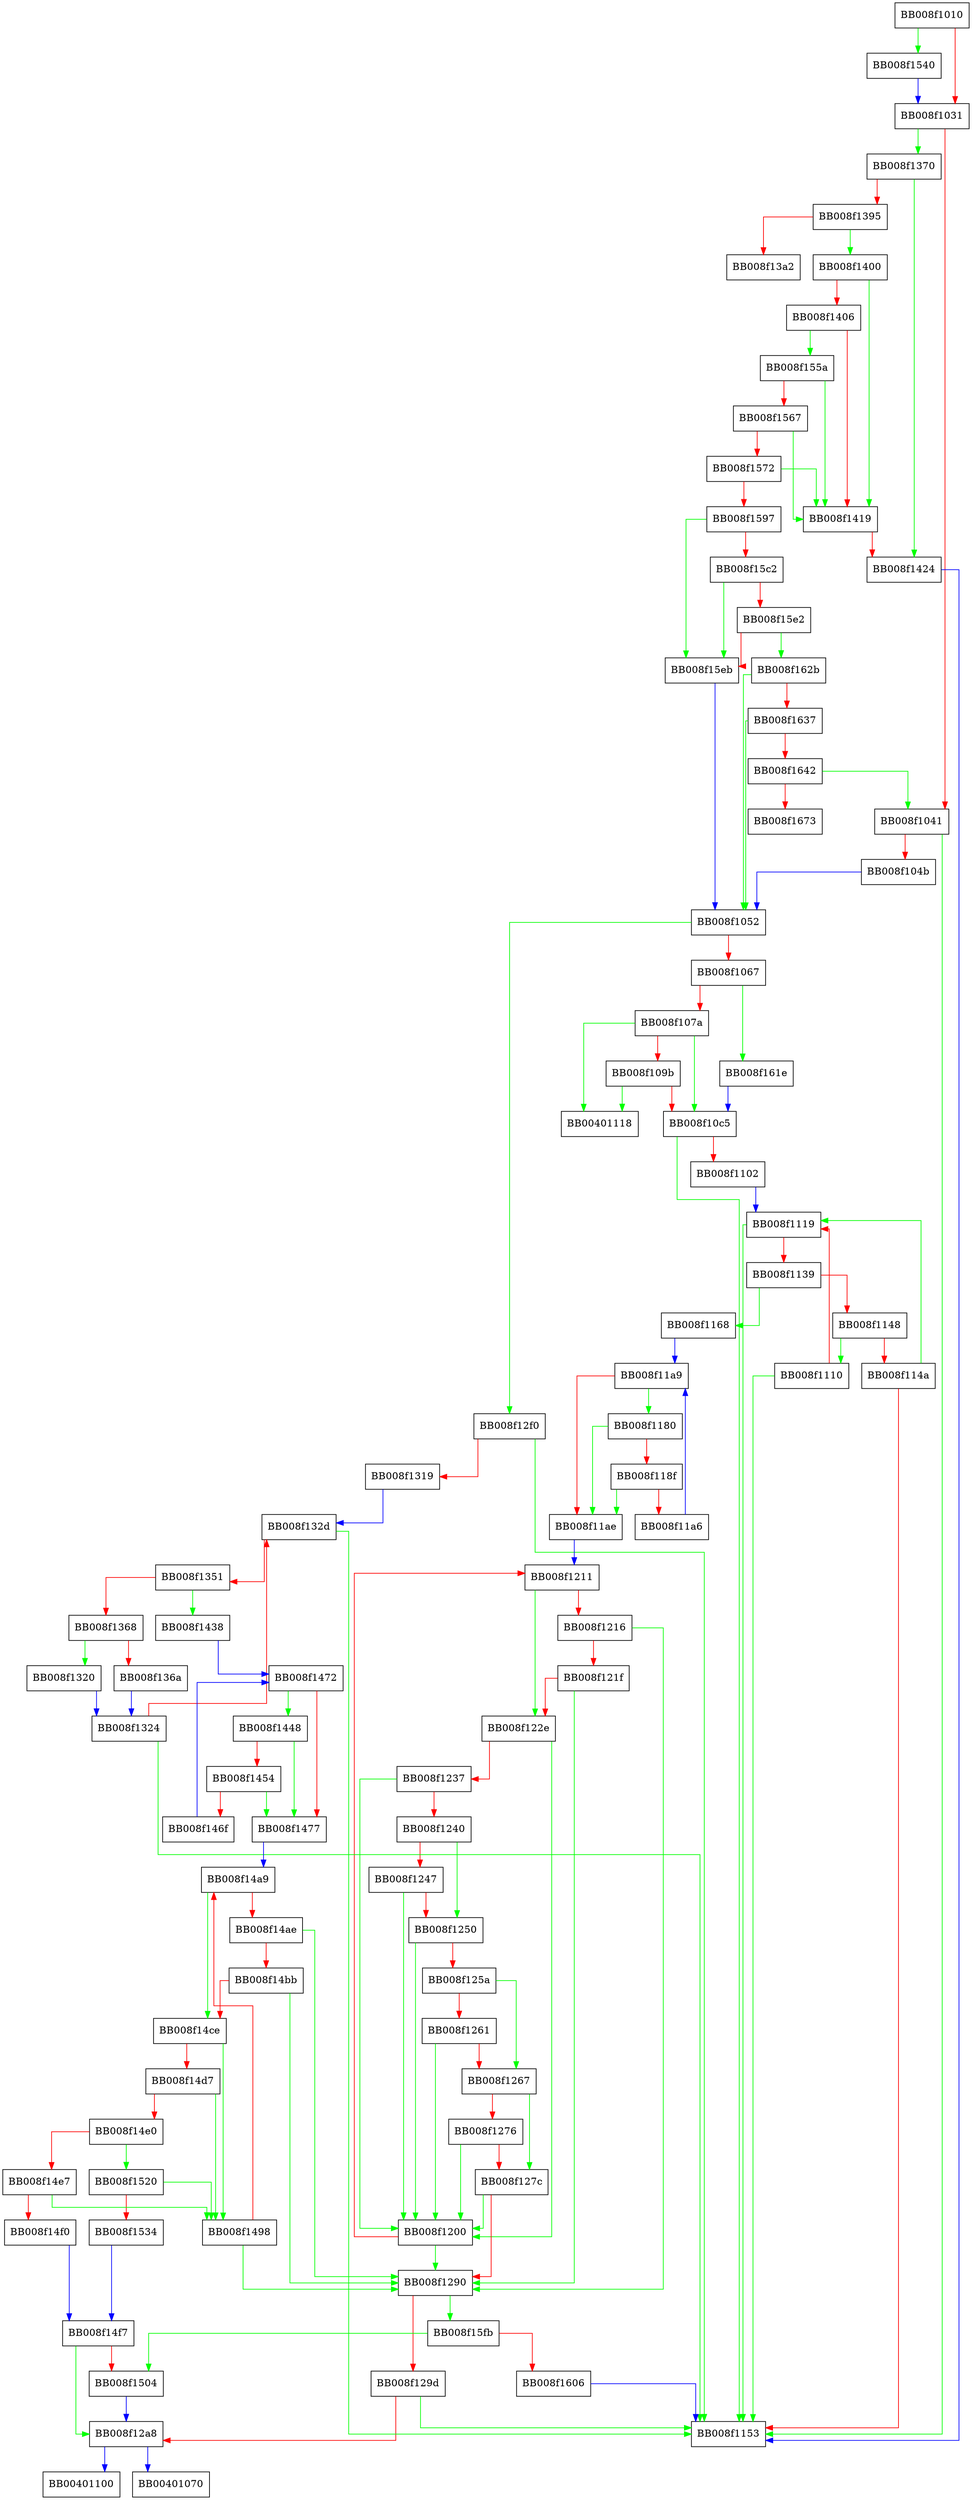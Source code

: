 digraph _dl_load_cache_lookup {
  node [shape="box"];
  graph [splines=ortho];
  BB008f1010 -> BB008f1540 [color="green"];
  BB008f1010 -> BB008f1031 [color="red"];
  BB008f1031 -> BB008f1370 [color="green"];
  BB008f1031 -> BB008f1041 [color="red"];
  BB008f1041 -> BB008f1153 [color="green"];
  BB008f1041 -> BB008f104b [color="red"];
  BB008f104b -> BB008f1052 [color="blue"];
  BB008f1052 -> BB008f12f0 [color="green"];
  BB008f1052 -> BB008f1067 [color="red"];
  BB008f1067 -> BB008f161e [color="green"];
  BB008f1067 -> BB008f107a [color="red"];
  BB008f107a -> BB00401118 [color="green"];
  BB008f107a -> BB008f10c5 [color="green"];
  BB008f107a -> BB008f109b [color="red"];
  BB008f109b -> BB00401118 [color="green"];
  BB008f109b -> BB008f10c5 [color="red"];
  BB008f10c5 -> BB008f1153 [color="green"];
  BB008f10c5 -> BB008f1102 [color="red"];
  BB008f1102 -> BB008f1119 [color="blue"];
  BB008f1110 -> BB008f1153 [color="green"];
  BB008f1110 -> BB008f1119 [color="red"];
  BB008f1119 -> BB008f1153 [color="green"];
  BB008f1119 -> BB008f1139 [color="red"];
  BB008f1139 -> BB008f1168 [color="green"];
  BB008f1139 -> BB008f1148 [color="red"];
  BB008f1148 -> BB008f1110 [color="green"];
  BB008f1148 -> BB008f114a [color="red"];
  BB008f114a -> BB008f1119 [color="green"];
  BB008f114a -> BB008f1153 [color="red"];
  BB008f1168 -> BB008f11a9 [color="blue"];
  BB008f1180 -> BB008f11ae [color="green"];
  BB008f1180 -> BB008f118f [color="red"];
  BB008f118f -> BB008f11ae [color="green"];
  BB008f118f -> BB008f11a6 [color="red"];
  BB008f11a6 -> BB008f11a9 [color="blue"];
  BB008f11a9 -> BB008f1180 [color="green"];
  BB008f11a9 -> BB008f11ae [color="red"];
  BB008f11ae -> BB008f1211 [color="blue"];
  BB008f1200 -> BB008f1290 [color="green"];
  BB008f1200 -> BB008f1211 [color="red"];
  BB008f1211 -> BB008f122e [color="green"];
  BB008f1211 -> BB008f1216 [color="red"];
  BB008f1216 -> BB008f1290 [color="green"];
  BB008f1216 -> BB008f121f [color="red"];
  BB008f121f -> BB008f1290 [color="green"];
  BB008f121f -> BB008f122e [color="red"];
  BB008f122e -> BB008f1200 [color="green"];
  BB008f122e -> BB008f1237 [color="red"];
  BB008f1237 -> BB008f1200 [color="green"];
  BB008f1237 -> BB008f1240 [color="red"];
  BB008f1240 -> BB008f1250 [color="green"];
  BB008f1240 -> BB008f1247 [color="red"];
  BB008f1247 -> BB008f1200 [color="green"];
  BB008f1247 -> BB008f1250 [color="red"];
  BB008f1250 -> BB008f1200 [color="green"];
  BB008f1250 -> BB008f125a [color="red"];
  BB008f125a -> BB008f1267 [color="green"];
  BB008f125a -> BB008f1261 [color="red"];
  BB008f1261 -> BB008f1200 [color="green"];
  BB008f1261 -> BB008f1267 [color="red"];
  BB008f1267 -> BB008f127c [color="green"];
  BB008f1267 -> BB008f1276 [color="red"];
  BB008f1276 -> BB008f1200 [color="green"];
  BB008f1276 -> BB008f127c [color="red"];
  BB008f127c -> BB008f1200 [color="green"];
  BB008f127c -> BB008f1290 [color="red"];
  BB008f1290 -> BB008f15fb [color="green"];
  BB008f1290 -> BB008f129d [color="red"];
  BB008f129d -> BB008f1153 [color="green"];
  BB008f129d -> BB008f12a8 [color="red"];
  BB008f12a8 -> BB00401100 [color="blue"];
  BB008f12a8 -> BB00401070 [color="blue"];
  BB008f12f0 -> BB008f1153 [color="green"];
  BB008f12f0 -> BB008f1319 [color="red"];
  BB008f1319 -> BB008f132d [color="blue"];
  BB008f1320 -> BB008f1324 [color="blue"];
  BB008f1324 -> BB008f1153 [color="green"];
  BB008f1324 -> BB008f132d [color="red"];
  BB008f132d -> BB008f1153 [color="green"];
  BB008f132d -> BB008f1351 [color="red"];
  BB008f1351 -> BB008f1438 [color="green"];
  BB008f1351 -> BB008f1368 [color="red"];
  BB008f1368 -> BB008f1320 [color="green"];
  BB008f1368 -> BB008f136a [color="red"];
  BB008f136a -> BB008f1324 [color="blue"];
  BB008f1370 -> BB008f1424 [color="green"];
  BB008f1370 -> BB008f1395 [color="red"];
  BB008f1395 -> BB008f1400 [color="green"];
  BB008f1395 -> BB008f13a2 [color="red"];
  BB008f1400 -> BB008f1419 [color="green"];
  BB008f1400 -> BB008f1406 [color="red"];
  BB008f1406 -> BB008f155a [color="green"];
  BB008f1406 -> BB008f1419 [color="red"];
  BB008f1419 -> BB008f1424 [color="red"];
  BB008f1424 -> BB008f1153 [color="blue"];
  BB008f1438 -> BB008f1472 [color="blue"];
  BB008f1448 -> BB008f1477 [color="green"];
  BB008f1448 -> BB008f1454 [color="red"];
  BB008f1454 -> BB008f1477 [color="green"];
  BB008f1454 -> BB008f146f [color="red"];
  BB008f146f -> BB008f1472 [color="blue"];
  BB008f1472 -> BB008f1448 [color="green"];
  BB008f1472 -> BB008f1477 [color="red"];
  BB008f1477 -> BB008f14a9 [color="blue"];
  BB008f1498 -> BB008f1290 [color="green"];
  BB008f1498 -> BB008f14a9 [color="red"];
  BB008f14a9 -> BB008f14ce [color="green"];
  BB008f14a9 -> BB008f14ae [color="red"];
  BB008f14ae -> BB008f1290 [color="green"];
  BB008f14ae -> BB008f14bb [color="red"];
  BB008f14bb -> BB008f1290 [color="green"];
  BB008f14bb -> BB008f14ce [color="red"];
  BB008f14ce -> BB008f1498 [color="green"];
  BB008f14ce -> BB008f14d7 [color="red"];
  BB008f14d7 -> BB008f1498 [color="green"];
  BB008f14d7 -> BB008f14e0 [color="red"];
  BB008f14e0 -> BB008f1520 [color="green"];
  BB008f14e0 -> BB008f14e7 [color="red"];
  BB008f14e7 -> BB008f1498 [color="green"];
  BB008f14e7 -> BB008f14f0 [color="red"];
  BB008f14f0 -> BB008f14f7 [color="blue"];
  BB008f14f7 -> BB008f12a8 [color="green"];
  BB008f14f7 -> BB008f1504 [color="red"];
  BB008f1504 -> BB008f12a8 [color="blue"];
  BB008f1520 -> BB008f1498 [color="green"];
  BB008f1520 -> BB008f1534 [color="red"];
  BB008f1534 -> BB008f14f7 [color="blue"];
  BB008f1540 -> BB008f1031 [color="blue"];
  BB008f155a -> BB008f1419 [color="green"];
  BB008f155a -> BB008f1567 [color="red"];
  BB008f1567 -> BB008f1419 [color="green"];
  BB008f1567 -> BB008f1572 [color="red"];
  BB008f1572 -> BB008f1419 [color="green"];
  BB008f1572 -> BB008f1597 [color="red"];
  BB008f1597 -> BB008f15eb [color="green"];
  BB008f1597 -> BB008f15c2 [color="red"];
  BB008f15c2 -> BB008f15eb [color="green"];
  BB008f15c2 -> BB008f15e2 [color="red"];
  BB008f15e2 -> BB008f162b [color="green"];
  BB008f15e2 -> BB008f15eb [color="red"];
  BB008f15eb -> BB008f1052 [color="blue"];
  BB008f15fb -> BB008f1504 [color="green"];
  BB008f15fb -> BB008f1606 [color="red"];
  BB008f1606 -> BB008f1153 [color="blue"];
  BB008f161e -> BB008f10c5 [color="blue"];
  BB008f162b -> BB008f1052 [color="green"];
  BB008f162b -> BB008f1637 [color="red"];
  BB008f1637 -> BB008f1052 [color="green"];
  BB008f1637 -> BB008f1642 [color="red"];
  BB008f1642 -> BB008f1041 [color="green"];
  BB008f1642 -> BB008f1673 [color="red"];
}